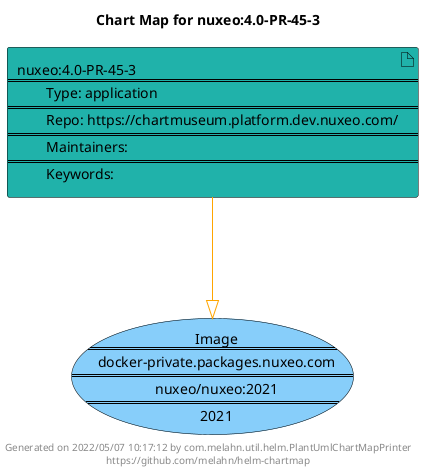 @startuml
skinparam linetype ortho
skinparam backgroundColor white
skinparam usecaseBorderColor black
skinparam usecaseArrowColor LightSlateGray
skinparam artifactBorderColor black
skinparam artifactArrowColor LightSlateGray

title Chart Map for nuxeo:4.0-PR-45-3

'There is one referenced Helm Chart
artifact "nuxeo:4.0-PR-45-3\n====\n\tType: application\n====\n\tRepo: https://chartmuseum.platform.dev.nuxeo.com/\n====\n\tMaintainers: \n====\n\tKeywords: " as nuxeo_4_0_PR_45_3 #LightSeaGreen

'There is one referenced Docker Image
usecase "Image\n====\ndocker-private.packages.nuxeo.com\n====\nnuxeo/nuxeo:2021\n====\n2021" as docker_private_packages_nuxeo_com_nuxeo_nuxeo_2021 #LightSkyBlue

'Chart Dependencies
nuxeo_4_0_PR_45_3--[#orange]-|>docker_private_packages_nuxeo_com_nuxeo_nuxeo_2021

center footer Generated on 2022/05/07 10:17:12 by com.melahn.util.helm.PlantUmlChartMapPrinter\nhttps://github.com/melahn/helm-chartmap
@enduml
